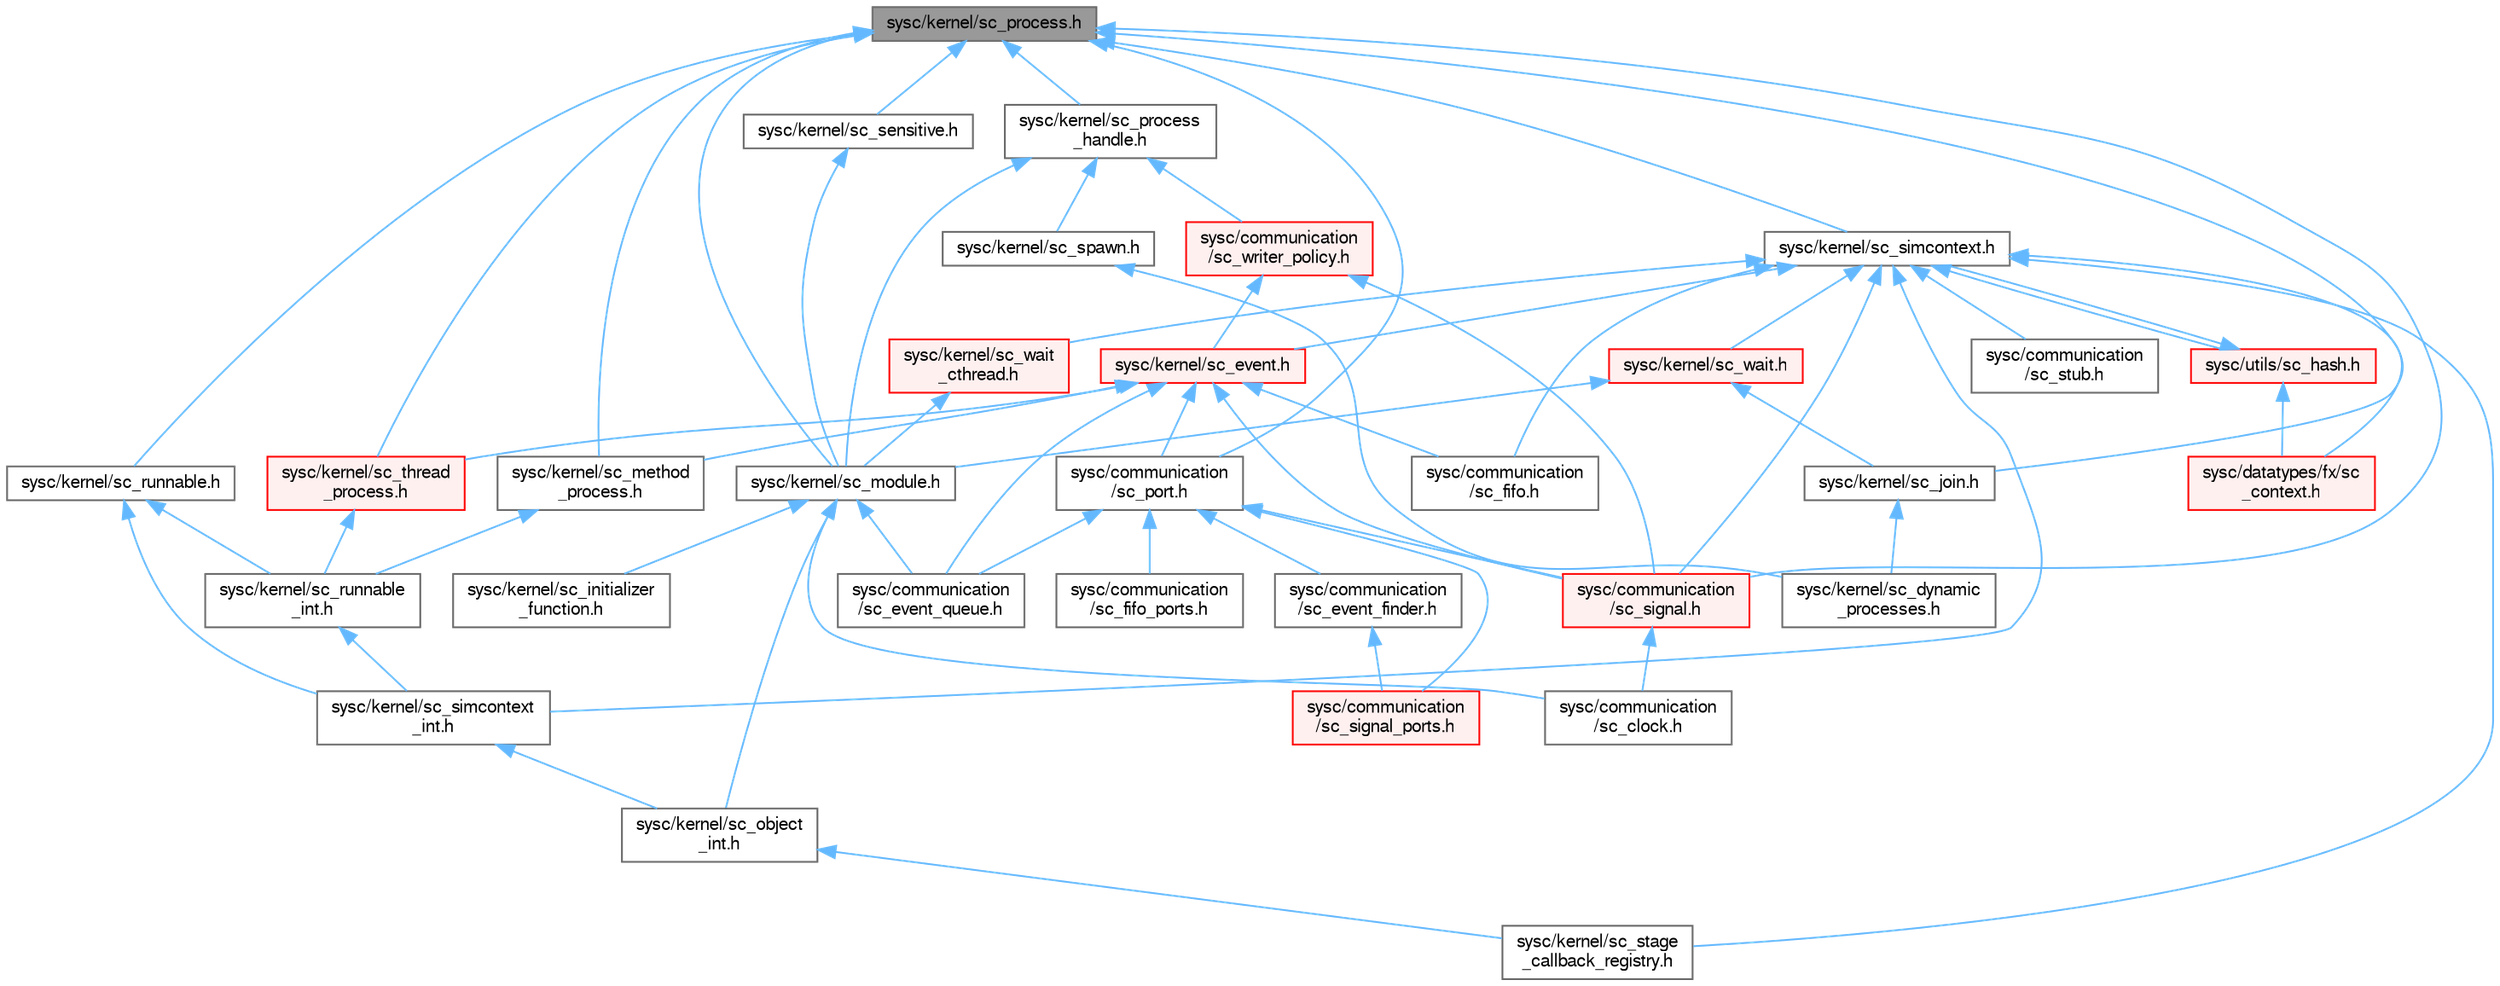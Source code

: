 digraph "sysc/kernel/sc_process.h"
{
 // LATEX_PDF_SIZE
  bgcolor="transparent";
  edge [fontname=FreeSans,fontsize=10,labelfontname=FreeSans,labelfontsize=10];
  node [fontname=FreeSans,fontsize=10,shape=box,height=0.2,width=0.4];
  Node1 [id="Node000001",label="sysc/kernel/sc_process.h",height=0.2,width=0.4,color="gray40", fillcolor="grey60", style="filled", fontcolor="black",tooltip=" "];
  Node1 -> Node2 [id="edge1_Node000001_Node000002",dir="back",color="steelblue1",style="solid",tooltip=" "];
  Node2 [id="Node000002",label="sysc/communication\l/sc_port.h",height=0.2,width=0.4,color="grey40", fillcolor="white", style="filled",URL="$a00281.html",tooltip=" "];
  Node2 -> Node3 [id="edge2_Node000002_Node000003",dir="back",color="steelblue1",style="solid",tooltip=" "];
  Node3 [id="Node000003",label="sysc/communication\l/sc_event_finder.h",height=0.2,width=0.4,color="grey40", fillcolor="white", style="filled",URL="$a00308.html",tooltip=" "];
  Node3 -> Node4 [id="edge3_Node000003_Node000004",dir="back",color="steelblue1",style="solid",tooltip=" "];
  Node4 [id="Node000004",label="sysc/communication\l/sc_signal_ports.h",height=0.2,width=0.4,color="red", fillcolor="#FFF0F0", style="filled",URL="$a00287.html",tooltip=" "];
  Node2 -> Node18 [id="edge4_Node000002_Node000018",dir="back",color="steelblue1",style="solid",tooltip=" "];
  Node18 [id="Node000018",label="sysc/communication\l/sc_event_queue.h",height=0.2,width=0.4,color="grey40", fillcolor="white", style="filled",URL="$a00299.html",tooltip=" "];
  Node2 -> Node19 [id="edge5_Node000002_Node000019",dir="back",color="steelblue1",style="solid",tooltip=" "];
  Node19 [id="Node000019",label="sysc/communication\l/sc_fifo_ports.h",height=0.2,width=0.4,color="grey40", fillcolor="white", style="filled",URL="$a00260.html",tooltip=" "];
  Node2 -> Node20 [id="edge6_Node000002_Node000020",dir="back",color="steelblue1",style="solid",tooltip=" "];
  Node20 [id="Node000020",label="sysc/communication\l/sc_signal.h",height=0.2,width=0.4,color="red", fillcolor="#FFF0F0", style="filled",URL="$a00296.html",tooltip=" "];
  Node20 -> Node22 [id="edge7_Node000020_Node000022",dir="back",color="steelblue1",style="solid",tooltip=" "];
  Node22 [id="Node000022",label="sysc/communication\l/sc_clock.h",height=0.2,width=0.4,color="grey40", fillcolor="white", style="filled",URL="$a00266.html",tooltip=" "];
  Node2 -> Node4 [id="edge8_Node000002_Node000004",dir="back",color="steelblue1",style="solid",tooltip=" "];
  Node1 -> Node20 [id="edge9_Node000001_Node000020",dir="back",color="steelblue1",style="solid",tooltip=" "];
  Node1 -> Node25 [id="edge10_Node000001_Node000025",dir="back",color="steelblue1",style="solid",tooltip=" "];
  Node25 [id="Node000025",label="sysc/kernel/sc_join.h",height=0.2,width=0.4,color="grey40", fillcolor="white", style="filled",URL="$a00434.html",tooltip=" "];
  Node25 -> Node15 [id="edge11_Node000025_Node000015",dir="back",color="steelblue1",style="solid",tooltip=" "];
  Node15 [id="Node000015",label="sysc/kernel/sc_dynamic\l_processes.h",height=0.2,width=0.4,color="grey40", fillcolor="white", style="filled",URL="$a00353.html",tooltip=" "];
  Node1 -> Node9 [id="edge12_Node000001_Node000009",dir="back",color="steelblue1",style="solid",tooltip=" "];
  Node9 [id="Node000009",label="sysc/kernel/sc_method\l_process.h",height=0.2,width=0.4,color="grey40", fillcolor="white", style="filled",URL="$a00404.html",tooltip=" "];
  Node9 -> Node10 [id="edge13_Node000009_Node000010",dir="back",color="steelblue1",style="solid",tooltip=" "];
  Node10 [id="Node000010",label="sysc/kernel/sc_runnable\l_int.h",height=0.2,width=0.4,color="grey40", fillcolor="white", style="filled",URL="$a00416.html",tooltip=" "];
  Node10 -> Node11 [id="edge14_Node000010_Node000011",dir="back",color="steelblue1",style="solid",tooltip=" "];
  Node11 [id="Node000011",label="sysc/kernel/sc_simcontext\l_int.h",height=0.2,width=0.4,color="grey40", fillcolor="white", style="filled",URL="$a00425.html",tooltip=" "];
  Node11 -> Node12 [id="edge15_Node000011_Node000012",dir="back",color="steelblue1",style="solid",tooltip=" "];
  Node12 [id="Node000012",label="sysc/kernel/sc_object\l_int.h",height=0.2,width=0.4,color="grey40", fillcolor="white", style="filled",URL="$a00407.html",tooltip=" "];
  Node12 -> Node13 [id="edge16_Node000012_Node000013",dir="back",color="steelblue1",style="solid",tooltip=" "];
  Node13 [id="Node000013",label="sysc/kernel/sc_stage\l_callback_registry.h",height=0.2,width=0.4,color="grey40", fillcolor="white", style="filled",URL="$a00344.html",tooltip=" "];
  Node1 -> Node26 [id="edge17_Node000001_Node000026",dir="back",color="steelblue1",style="solid",tooltip=" "];
  Node26 [id="Node000026",label="sysc/kernel/sc_module.h",height=0.2,width=0.4,color="grey40", fillcolor="white", style="filled",URL="$a00341.html",tooltip=" "];
  Node26 -> Node22 [id="edge18_Node000026_Node000022",dir="back",color="steelblue1",style="solid",tooltip=" "];
  Node26 -> Node18 [id="edge19_Node000026_Node000018",dir="back",color="steelblue1",style="solid",tooltip=" "];
  Node26 -> Node27 [id="edge20_Node000026_Node000027",dir="back",color="steelblue1",style="solid",tooltip=" "];
  Node27 [id="Node000027",label="sysc/kernel/sc_initializer\l_function.h",height=0.2,width=0.4,color="grey40", fillcolor="white", style="filled",URL="$a00335.html",tooltip=" "];
  Node26 -> Node12 [id="edge21_Node000026_Node000012",dir="back",color="steelblue1",style="solid",tooltip=" "];
  Node1 -> Node28 [id="edge22_Node000001_Node000028",dir="back",color="steelblue1",style="solid",tooltip=" "];
  Node28 [id="Node000028",label="sysc/kernel/sc_process\l_handle.h",height=0.2,width=0.4,color="grey40", fillcolor="white", style="filled",URL="$a00329.html",tooltip=" "];
  Node28 -> Node29 [id="edge23_Node000028_Node000029",dir="back",color="steelblue1",style="solid",tooltip=" "];
  Node29 [id="Node000029",label="sysc/communication\l/sc_writer_policy.h",height=0.2,width=0.4,color="red", fillcolor="#FFF0F0", style="filled",URL="$a00248.html",tooltip=" "];
  Node29 -> Node20 [id="edge24_Node000029_Node000020",dir="back",color="steelblue1",style="solid",tooltip=" "];
  Node29 -> Node32 [id="edge25_Node000029_Node000032",dir="back",color="steelblue1",style="solid",tooltip=" "];
  Node32 [id="Node000032",label="sysc/kernel/sc_event.h",height=0.2,width=0.4,color="red", fillcolor="#FFF0F0", style="filled",URL="$a00398.html",tooltip=" "];
  Node32 -> Node18 [id="edge26_Node000032_Node000018",dir="back",color="steelblue1",style="solid",tooltip=" "];
  Node32 -> Node33 [id="edge27_Node000032_Node000033",dir="back",color="steelblue1",style="solid",tooltip=" "];
  Node33 [id="Node000033",label="sysc/communication\l/sc_fifo.h",height=0.2,width=0.4,color="grey40", fillcolor="white", style="filled",URL="$a00272.html",tooltip=" "];
  Node32 -> Node2 [id="edge28_Node000032_Node000002",dir="back",color="steelblue1",style="solid",tooltip=" "];
  Node32 -> Node20 [id="edge29_Node000032_Node000020",dir="back",color="steelblue1",style="solid",tooltip=" "];
  Node32 -> Node9 [id="edge30_Node000032_Node000009",dir="back",color="steelblue1",style="solid",tooltip=" "];
  Node32 -> Node16 [id="edge31_Node000032_Node000016",dir="back",color="steelblue1",style="solid",tooltip=" "];
  Node16 [id="Node000016",label="sysc/kernel/sc_thread\l_process.h",height=0.2,width=0.4,color="red", fillcolor="#FFF0F0", style="filled",URL="$a00356.html",tooltip=" "];
  Node16 -> Node10 [id="edge32_Node000016_Node000010",dir="back",color="steelblue1",style="solid",tooltip=" "];
  Node28 -> Node26 [id="edge33_Node000028_Node000026",dir="back",color="steelblue1",style="solid",tooltip=" "];
  Node28 -> Node14 [id="edge34_Node000028_Node000014",dir="back",color="steelblue1",style="solid",tooltip=" "];
  Node14 [id="Node000014",label="sysc/kernel/sc_spawn.h",height=0.2,width=0.4,color="grey40", fillcolor="white", style="filled",URL="$a00422.html",tooltip=" "];
  Node14 -> Node15 [id="edge35_Node000014_Node000015",dir="back",color="steelblue1",style="solid",tooltip=" "];
  Node1 -> Node38 [id="edge36_Node000001_Node000038",dir="back",color="steelblue1",style="solid",tooltip=" "];
  Node38 [id="Node000038",label="sysc/kernel/sc_runnable.h",height=0.2,width=0.4,color="grey40", fillcolor="white", style="filled",URL="$a00383.html",tooltip=" "];
  Node38 -> Node10 [id="edge37_Node000038_Node000010",dir="back",color="steelblue1",style="solid",tooltip=" "];
  Node38 -> Node11 [id="edge38_Node000038_Node000011",dir="back",color="steelblue1",style="solid",tooltip=" "];
  Node1 -> Node39 [id="edge39_Node000001_Node000039",dir="back",color="steelblue1",style="solid",tooltip=" "];
  Node39 [id="Node000039",label="sysc/kernel/sc_sensitive.h",height=0.2,width=0.4,color="grey40", fillcolor="white", style="filled",URL="$a00419.html",tooltip=" "];
  Node39 -> Node26 [id="edge40_Node000039_Node000026",dir="back",color="steelblue1",style="solid",tooltip=" "];
  Node1 -> Node40 [id="edge41_Node000001_Node000040",dir="back",color="steelblue1",style="solid",tooltip=" "];
  Node40 [id="Node000040",label="sysc/kernel/sc_simcontext.h",height=0.2,width=0.4,color="grey40", fillcolor="white", style="filled",URL="$a00377.html",tooltip=" "];
  Node40 -> Node33 [id="edge42_Node000040_Node000033",dir="back",color="steelblue1",style="solid",tooltip=" "];
  Node40 -> Node20 [id="edge43_Node000040_Node000020",dir="back",color="steelblue1",style="solid",tooltip=" "];
  Node40 -> Node31 [id="edge44_Node000040_Node000031",dir="back",color="steelblue1",style="solid",tooltip=" "];
  Node31 [id="Node000031",label="sysc/communication\l/sc_stub.h",height=0.2,width=0.4,color="grey40", fillcolor="white", style="filled",URL="$a00305.html",tooltip=" "];
  Node40 -> Node41 [id="edge45_Node000040_Node000041",dir="back",color="steelblue1",style="solid",tooltip=" "];
  Node41 [id="Node000041",label="sysc/datatypes/fx/sc\l_context.h",height=0.2,width=0.4,color="red", fillcolor="#FFF0F0", style="filled",URL="$a00059.html",tooltip=" "];
  Node40 -> Node32 [id="edge46_Node000040_Node000032",dir="back",color="steelblue1",style="solid",tooltip=" "];
  Node40 -> Node11 [id="edge47_Node000040_Node000011",dir="back",color="steelblue1",style="solid",tooltip=" "];
  Node40 -> Node13 [id="edge48_Node000040_Node000013",dir="back",color="steelblue1",style="solid",tooltip=" "];
  Node40 -> Node73 [id="edge49_Node000040_Node000073",dir="back",color="steelblue1",style="solid",tooltip=" "];
  Node73 [id="Node000073",label="sysc/kernel/sc_wait.h",height=0.2,width=0.4,color="red", fillcolor="#FFF0F0", style="filled",URL="$a00332.html",tooltip=" "];
  Node73 -> Node25 [id="edge50_Node000073_Node000025",dir="back",color="steelblue1",style="solid",tooltip=" "];
  Node73 -> Node26 [id="edge51_Node000073_Node000026",dir="back",color="steelblue1",style="solid",tooltip=" "];
  Node40 -> Node75 [id="edge52_Node000040_Node000075",dir="back",color="steelblue1",style="solid",tooltip=" "];
  Node75 [id="Node000075",label="sysc/kernel/sc_wait\l_cthread.h",height=0.2,width=0.4,color="red", fillcolor="#FFF0F0", style="filled",URL="$a00389.html",tooltip=" "];
  Node75 -> Node26 [id="edge53_Node000075_Node000026",dir="back",color="steelblue1",style="solid",tooltip=" "];
  Node40 -> Node76 [id="edge54_Node000040_Node000076",dir="back",color="steelblue1",style="solid",tooltip=" "];
  Node76 [id="Node000076",label="sysc/utils/sc_hash.h",height=0.2,width=0.4,color="red", fillcolor="#FFF0F0", style="filled",URL="$a00224.html",tooltip=" "];
  Node76 -> Node41 [id="edge55_Node000076_Node000041",dir="back",color="steelblue1",style="solid",tooltip=" "];
  Node76 -> Node40 [id="edge56_Node000076_Node000040",dir="back",color="steelblue1",style="solid",tooltip=" "];
  Node1 -> Node16 [id="edge57_Node000001_Node000016",dir="back",color="steelblue1",style="solid",tooltip=" "];
}
